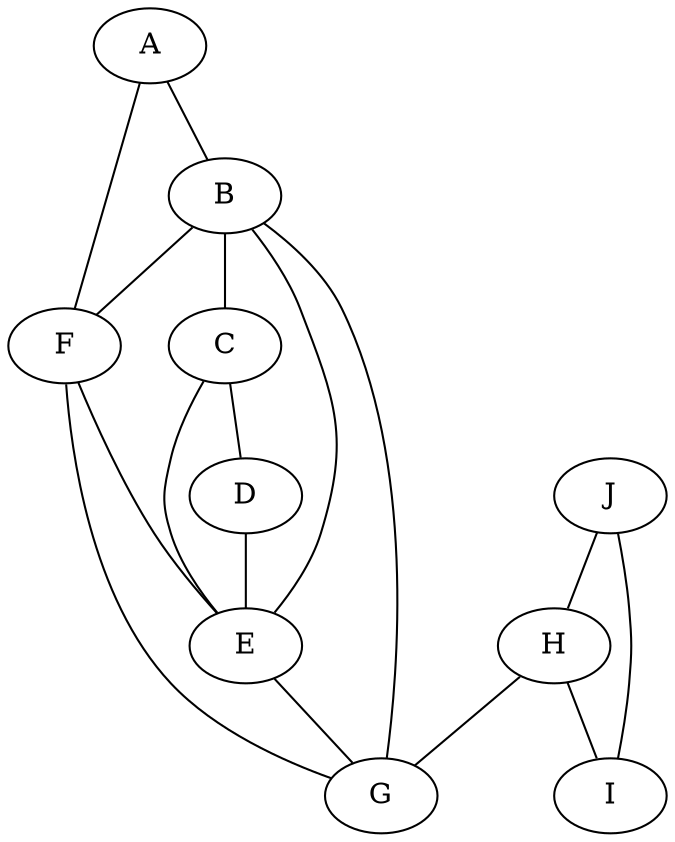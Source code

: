 strict graph "third" {
  A -- B
  A -- F
  B -- C
  B -- E
  B -- F
  C -- D
  C -- E
  D -- E
  F -- E
  F -- G
  H -- G
  H -- I
  J -- I
  J -- H
  E -- G
  B -- G
}
